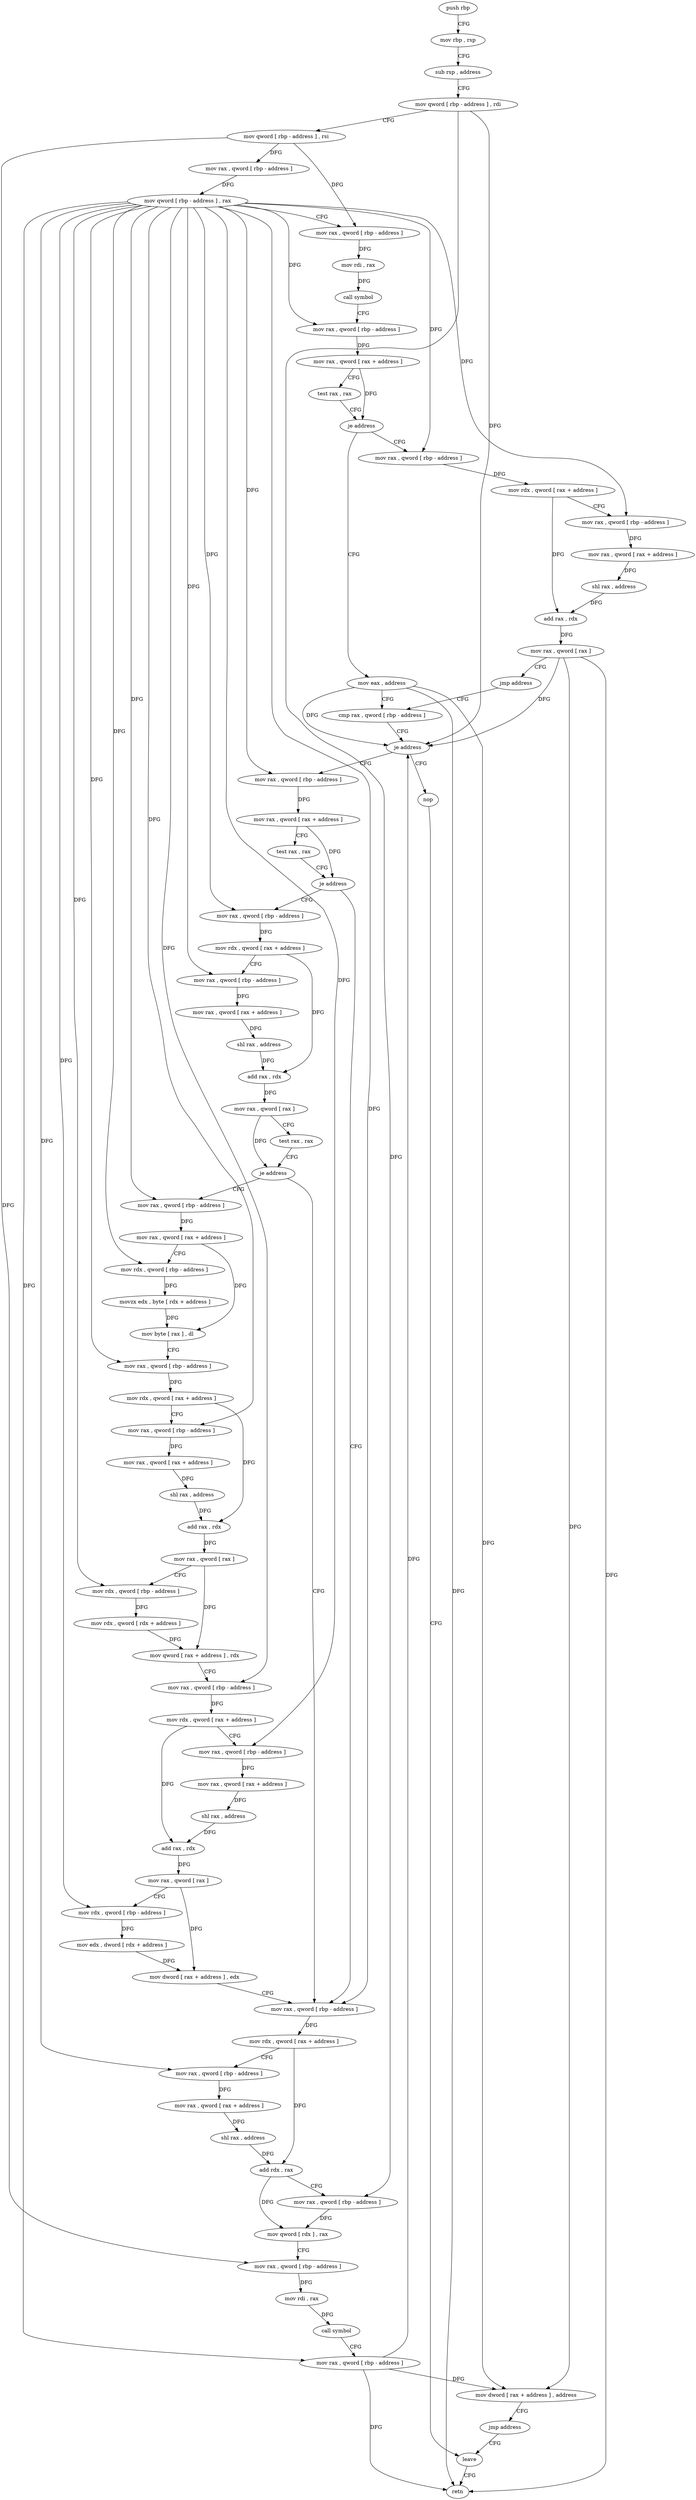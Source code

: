 digraph "func" {
"149177" [label = "push rbp" ]
"149178" [label = "mov rbp , rsp" ]
"149181" [label = "sub rsp , address" ]
"149185" [label = "mov qword [ rbp - address ] , rdi" ]
"149189" [label = "mov qword [ rbp - address ] , rsi" ]
"149193" [label = "mov rax , qword [ rbp - address ]" ]
"149197" [label = "mov qword [ rbp - address ] , rax" ]
"149201" [label = "mov rax , qword [ rbp - address ]" ]
"149205" [label = "mov rdi , rax" ]
"149208" [label = "call symbol" ]
"149213" [label = "mov rax , qword [ rbp - address ]" ]
"149217" [label = "mov rax , qword [ rax + address ]" ]
"149221" [label = "test rax , rax" ]
"149224" [label = "je address" ]
"149254" [label = "mov eax , address" ]
"149226" [label = "mov rax , qword [ rbp - address ]" ]
"149259" [label = "cmp rax , qword [ rbp - address ]" ]
"149230" [label = "mov rdx , qword [ rax + address ]" ]
"149234" [label = "mov rax , qword [ rbp - address ]" ]
"149238" [label = "mov rax , qword [ rax + address ]" ]
"149242" [label = "shl rax , address" ]
"149246" [label = "add rax , rdx" ]
"149249" [label = "mov rax , qword [ rax ]" ]
"149252" [label = "jmp address" ]
"149460" [label = "nop" ]
"149461" [label = "leave" ]
"149269" [label = "mov rax , qword [ rbp - address ]" ]
"149273" [label = "mov rax , qword [ rax + address ]" ]
"149277" [label = "test rax , rax" ]
"149280" [label = "je address" ]
"149405" [label = "mov rax , qword [ rbp - address ]" ]
"149282" [label = "mov rax , qword [ rbp - address ]" ]
"149263" [label = "je address" ]
"149409" [label = "mov rdx , qword [ rax + address ]" ]
"149413" [label = "mov rax , qword [ rbp - address ]" ]
"149417" [label = "mov rax , qword [ rax + address ]" ]
"149421" [label = "shl rax , address" ]
"149425" [label = "add rdx , rax" ]
"149428" [label = "mov rax , qword [ rbp - address ]" ]
"149432" [label = "mov qword [ rdx ] , rax" ]
"149435" [label = "mov rax , qword [ rbp - address ]" ]
"149439" [label = "mov rdi , rax" ]
"149442" [label = "call symbol" ]
"149447" [label = "mov rax , qword [ rbp - address ]" ]
"149451" [label = "mov dword [ rax + address ] , address" ]
"149458" [label = "jmp address" ]
"149286" [label = "mov rdx , qword [ rax + address ]" ]
"149290" [label = "mov rax , qword [ rbp - address ]" ]
"149294" [label = "mov rax , qword [ rax + address ]" ]
"149298" [label = "shl rax , address" ]
"149302" [label = "add rax , rdx" ]
"149305" [label = "mov rax , qword [ rax ]" ]
"149308" [label = "test rax , rax" ]
"149311" [label = "je address" ]
"149313" [label = "mov rax , qword [ rbp - address ]" ]
"149462" [label = "retn" ]
"149317" [label = "mov rax , qword [ rax + address ]" ]
"149321" [label = "mov rdx , qword [ rbp - address ]" ]
"149325" [label = "movzx edx , byte [ rdx + address ]" ]
"149329" [label = "mov byte [ rax ] , dl" ]
"149331" [label = "mov rax , qword [ rbp - address ]" ]
"149335" [label = "mov rdx , qword [ rax + address ]" ]
"149339" [label = "mov rax , qword [ rbp - address ]" ]
"149343" [label = "mov rax , qword [ rax + address ]" ]
"149347" [label = "shl rax , address" ]
"149351" [label = "add rax , rdx" ]
"149354" [label = "mov rax , qword [ rax ]" ]
"149357" [label = "mov rdx , qword [ rbp - address ]" ]
"149361" [label = "mov rdx , qword [ rdx + address ]" ]
"149365" [label = "mov qword [ rax + address ] , rdx" ]
"149369" [label = "mov rax , qword [ rbp - address ]" ]
"149373" [label = "mov rdx , qword [ rax + address ]" ]
"149377" [label = "mov rax , qword [ rbp - address ]" ]
"149381" [label = "mov rax , qword [ rax + address ]" ]
"149385" [label = "shl rax , address" ]
"149389" [label = "add rax , rdx" ]
"149392" [label = "mov rax , qword [ rax ]" ]
"149395" [label = "mov rdx , qword [ rbp - address ]" ]
"149399" [label = "mov edx , dword [ rdx + address ]" ]
"149402" [label = "mov dword [ rax + address ] , edx" ]
"149177" -> "149178" [ label = "CFG" ]
"149178" -> "149181" [ label = "CFG" ]
"149181" -> "149185" [ label = "CFG" ]
"149185" -> "149189" [ label = "CFG" ]
"149185" -> "149263" [ label = "DFG" ]
"149185" -> "149428" [ label = "DFG" ]
"149189" -> "149193" [ label = "DFG" ]
"149189" -> "149201" [ label = "DFG" ]
"149189" -> "149435" [ label = "DFG" ]
"149193" -> "149197" [ label = "DFG" ]
"149197" -> "149201" [ label = "CFG" ]
"149197" -> "149213" [ label = "DFG" ]
"149197" -> "149226" [ label = "DFG" ]
"149197" -> "149234" [ label = "DFG" ]
"149197" -> "149269" [ label = "DFG" ]
"149197" -> "149405" [ label = "DFG" ]
"149197" -> "149413" [ label = "DFG" ]
"149197" -> "149447" [ label = "DFG" ]
"149197" -> "149282" [ label = "DFG" ]
"149197" -> "149290" [ label = "DFG" ]
"149197" -> "149313" [ label = "DFG" ]
"149197" -> "149321" [ label = "DFG" ]
"149197" -> "149331" [ label = "DFG" ]
"149197" -> "149339" [ label = "DFG" ]
"149197" -> "149357" [ label = "DFG" ]
"149197" -> "149369" [ label = "DFG" ]
"149197" -> "149377" [ label = "DFG" ]
"149197" -> "149395" [ label = "DFG" ]
"149201" -> "149205" [ label = "DFG" ]
"149205" -> "149208" [ label = "DFG" ]
"149208" -> "149213" [ label = "CFG" ]
"149213" -> "149217" [ label = "DFG" ]
"149217" -> "149221" [ label = "CFG" ]
"149217" -> "149224" [ label = "DFG" ]
"149221" -> "149224" [ label = "CFG" ]
"149224" -> "149254" [ label = "CFG" ]
"149224" -> "149226" [ label = "CFG" ]
"149254" -> "149259" [ label = "CFG" ]
"149254" -> "149263" [ label = "DFG" ]
"149254" -> "149462" [ label = "DFG" ]
"149254" -> "149451" [ label = "DFG" ]
"149226" -> "149230" [ label = "DFG" ]
"149259" -> "149263" [ label = "CFG" ]
"149230" -> "149234" [ label = "CFG" ]
"149230" -> "149246" [ label = "DFG" ]
"149234" -> "149238" [ label = "DFG" ]
"149238" -> "149242" [ label = "DFG" ]
"149242" -> "149246" [ label = "DFG" ]
"149246" -> "149249" [ label = "DFG" ]
"149249" -> "149252" [ label = "CFG" ]
"149249" -> "149263" [ label = "DFG" ]
"149249" -> "149462" [ label = "DFG" ]
"149249" -> "149451" [ label = "DFG" ]
"149252" -> "149259" [ label = "CFG" ]
"149460" -> "149461" [ label = "CFG" ]
"149461" -> "149462" [ label = "CFG" ]
"149269" -> "149273" [ label = "DFG" ]
"149273" -> "149277" [ label = "CFG" ]
"149273" -> "149280" [ label = "DFG" ]
"149277" -> "149280" [ label = "CFG" ]
"149280" -> "149405" [ label = "CFG" ]
"149280" -> "149282" [ label = "CFG" ]
"149405" -> "149409" [ label = "DFG" ]
"149282" -> "149286" [ label = "DFG" ]
"149263" -> "149460" [ label = "CFG" ]
"149263" -> "149269" [ label = "CFG" ]
"149409" -> "149413" [ label = "CFG" ]
"149409" -> "149425" [ label = "DFG" ]
"149413" -> "149417" [ label = "DFG" ]
"149417" -> "149421" [ label = "DFG" ]
"149421" -> "149425" [ label = "DFG" ]
"149425" -> "149428" [ label = "CFG" ]
"149425" -> "149432" [ label = "DFG" ]
"149428" -> "149432" [ label = "DFG" ]
"149432" -> "149435" [ label = "CFG" ]
"149435" -> "149439" [ label = "DFG" ]
"149439" -> "149442" [ label = "DFG" ]
"149442" -> "149447" [ label = "CFG" ]
"149447" -> "149451" [ label = "DFG" ]
"149447" -> "149263" [ label = "DFG" ]
"149447" -> "149462" [ label = "DFG" ]
"149451" -> "149458" [ label = "CFG" ]
"149458" -> "149461" [ label = "CFG" ]
"149286" -> "149290" [ label = "CFG" ]
"149286" -> "149302" [ label = "DFG" ]
"149290" -> "149294" [ label = "DFG" ]
"149294" -> "149298" [ label = "DFG" ]
"149298" -> "149302" [ label = "DFG" ]
"149302" -> "149305" [ label = "DFG" ]
"149305" -> "149308" [ label = "CFG" ]
"149305" -> "149311" [ label = "DFG" ]
"149308" -> "149311" [ label = "CFG" ]
"149311" -> "149405" [ label = "CFG" ]
"149311" -> "149313" [ label = "CFG" ]
"149313" -> "149317" [ label = "DFG" ]
"149317" -> "149321" [ label = "CFG" ]
"149317" -> "149329" [ label = "DFG" ]
"149321" -> "149325" [ label = "DFG" ]
"149325" -> "149329" [ label = "DFG" ]
"149329" -> "149331" [ label = "CFG" ]
"149331" -> "149335" [ label = "DFG" ]
"149335" -> "149339" [ label = "CFG" ]
"149335" -> "149351" [ label = "DFG" ]
"149339" -> "149343" [ label = "DFG" ]
"149343" -> "149347" [ label = "DFG" ]
"149347" -> "149351" [ label = "DFG" ]
"149351" -> "149354" [ label = "DFG" ]
"149354" -> "149357" [ label = "CFG" ]
"149354" -> "149365" [ label = "DFG" ]
"149357" -> "149361" [ label = "DFG" ]
"149361" -> "149365" [ label = "DFG" ]
"149365" -> "149369" [ label = "CFG" ]
"149369" -> "149373" [ label = "DFG" ]
"149373" -> "149377" [ label = "CFG" ]
"149373" -> "149389" [ label = "DFG" ]
"149377" -> "149381" [ label = "DFG" ]
"149381" -> "149385" [ label = "DFG" ]
"149385" -> "149389" [ label = "DFG" ]
"149389" -> "149392" [ label = "DFG" ]
"149392" -> "149395" [ label = "CFG" ]
"149392" -> "149402" [ label = "DFG" ]
"149395" -> "149399" [ label = "DFG" ]
"149399" -> "149402" [ label = "DFG" ]
"149402" -> "149405" [ label = "CFG" ]
}

